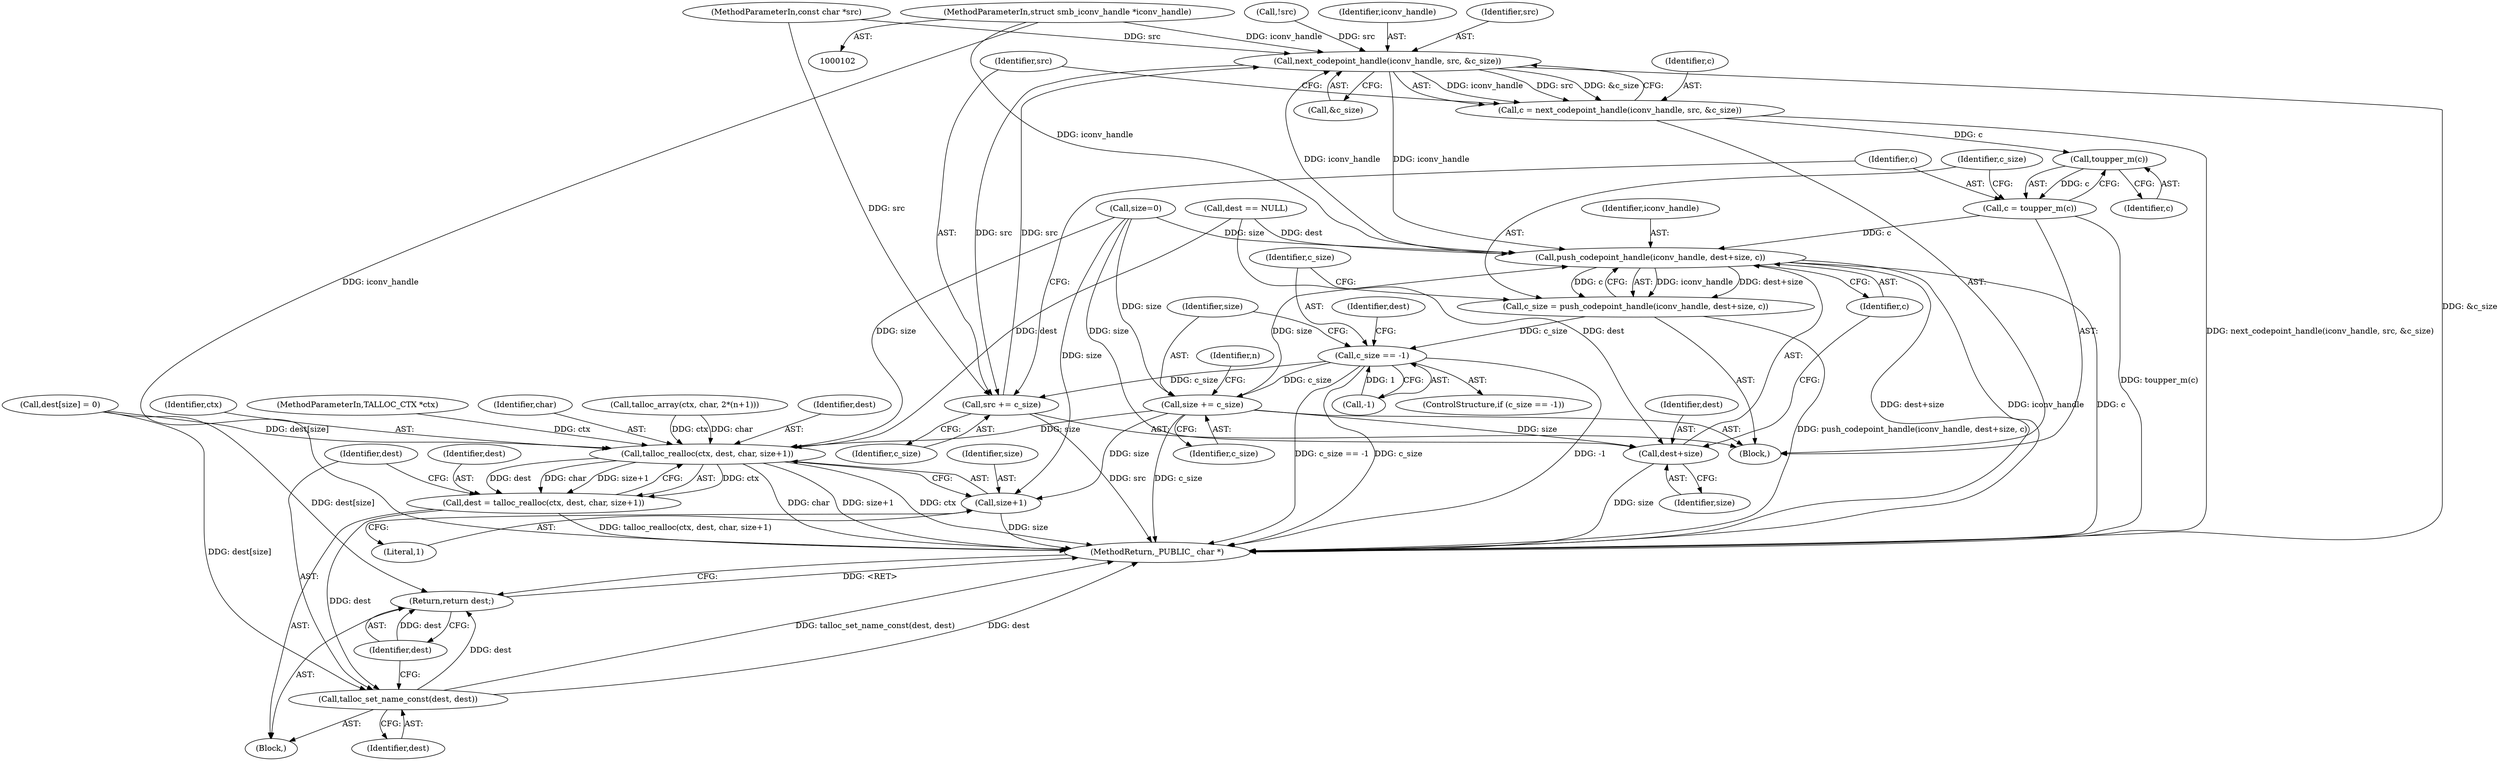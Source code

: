 digraph "0_samba_ba5dbda6d0174a59d221c45cca52ecd232820d48_1@pointer" {
"1000103" [label="(MethodParameterIn,struct smb_iconv_handle *iconv_handle)"];
"1000147" [label="(Call,next_codepoint_handle(iconv_handle, src, &c_size))"];
"1000145" [label="(Call,c = next_codepoint_handle(iconv_handle, src, &c_size))"];
"1000157" [label="(Call,toupper_m(c))"];
"1000155" [label="(Call,c = toupper_m(c))"];
"1000161" [label="(Call,push_codepoint_handle(iconv_handle, dest+size, c))"];
"1000159" [label="(Call,c_size = push_codepoint_handle(iconv_handle, dest+size, c))"];
"1000168" [label="(Call,c_size == -1)"];
"1000152" [label="(Call,src += c_size)"];
"1000177" [label="(Call,size += c_size)"];
"1000163" [label="(Call,dest+size)"];
"1000187" [label="(Call,talloc_realloc(ctx, dest, char, size+1))"];
"1000185" [label="(Call,dest = talloc_realloc(ctx, dest, char, size+1))"];
"1000194" [label="(Call,talloc_set_name_const(dest, dest))"];
"1000197" [label="(Return,return dest;)"];
"1000191" [label="(Call,size+1)"];
"1000190" [label="(Identifier,char)"];
"1000161" [label="(Call,push_codepoint_handle(iconv_handle, dest+size, c))"];
"1000177" [label="(Call,size += c_size)"];
"1000194" [label="(Call,talloc_set_name_const(dest, dest))"];
"1000192" [label="(Identifier,size)"];
"1000156" [label="(Identifier,c)"];
"1000114" [label="(Call,!src)"];
"1000168" [label="(Call,c_size == -1)"];
"1000150" [label="(Call,&c_size)"];
"1000186" [label="(Identifier,dest)"];
"1000195" [label="(Identifier,dest)"];
"1000152" [label="(Call,src += c_size)"];
"1000155" [label="(Call,c = toupper_m(c))"];
"1000166" [label="(Identifier,c)"];
"1000164" [label="(Identifier,dest)"];
"1000174" [label="(Identifier,dest)"];
"1000159" [label="(Call,c_size = push_codepoint_handle(iconv_handle, dest+size, c))"];
"1000191" [label="(Call,size+1)"];
"1000142" [label="(Block,)"];
"1000198" [label="(Identifier,dest)"];
"1000105" [label="(MethodParameterIn,const char *src)"];
"1000162" [label="(Identifier,iconv_handle)"];
"1000187" [label="(Call,talloc_realloc(ctx, dest, char, size+1))"];
"1000145" [label="(Call,c = next_codepoint_handle(iconv_handle, src, &c_size))"];
"1000157" [label="(Call,toupper_m(c))"];
"1000197" [label="(Return,return dest;)"];
"1000178" [label="(Identifier,size)"];
"1000130" [label="(Call,dest == NULL)"];
"1000189" [label="(Identifier,dest)"];
"1000107" [label="(Block,)"];
"1000170" [label="(Call,-1)"];
"1000103" [label="(MethodParameterIn,struct smb_iconv_handle *iconv_handle)"];
"1000146" [label="(Identifier,c)"];
"1000121" [label="(Call,talloc_array(ctx, char, 2*(n+1)))"];
"1000139" [label="(Identifier,n)"];
"1000158" [label="(Identifier,c)"];
"1000196" [label="(Identifier,dest)"];
"1000148" [label="(Identifier,iconv_handle)"];
"1000180" [label="(Call,dest[size] = 0)"];
"1000149" [label="(Identifier,src)"];
"1000153" [label="(Identifier,src)"];
"1000163" [label="(Call,dest+size)"];
"1000109" [label="(Call,size=0)"];
"1000154" [label="(Identifier,c_size)"];
"1000188" [label="(Identifier,ctx)"];
"1000147" [label="(Call,next_codepoint_handle(iconv_handle, src, &c_size))"];
"1000160" [label="(Identifier,c_size)"];
"1000179" [label="(Identifier,c_size)"];
"1000193" [label="(Literal,1)"];
"1000167" [label="(ControlStructure,if (c_size == -1))"];
"1000104" [label="(MethodParameterIn,TALLOC_CTX *ctx)"];
"1000185" [label="(Call,dest = talloc_realloc(ctx, dest, char, size+1))"];
"1000199" [label="(MethodReturn,_PUBLIC_ char *)"];
"1000169" [label="(Identifier,c_size)"];
"1000165" [label="(Identifier,size)"];
"1000103" -> "1000102"  [label="AST: "];
"1000103" -> "1000199"  [label="DDG: iconv_handle"];
"1000103" -> "1000147"  [label="DDG: iconv_handle"];
"1000103" -> "1000161"  [label="DDG: iconv_handle"];
"1000147" -> "1000145"  [label="AST: "];
"1000147" -> "1000150"  [label="CFG: "];
"1000148" -> "1000147"  [label="AST: "];
"1000149" -> "1000147"  [label="AST: "];
"1000150" -> "1000147"  [label="AST: "];
"1000145" -> "1000147"  [label="CFG: "];
"1000147" -> "1000199"  [label="DDG: &c_size"];
"1000147" -> "1000145"  [label="DDG: iconv_handle"];
"1000147" -> "1000145"  [label="DDG: src"];
"1000147" -> "1000145"  [label="DDG: &c_size"];
"1000161" -> "1000147"  [label="DDG: iconv_handle"];
"1000114" -> "1000147"  [label="DDG: src"];
"1000152" -> "1000147"  [label="DDG: src"];
"1000105" -> "1000147"  [label="DDG: src"];
"1000147" -> "1000152"  [label="DDG: src"];
"1000147" -> "1000161"  [label="DDG: iconv_handle"];
"1000145" -> "1000142"  [label="AST: "];
"1000146" -> "1000145"  [label="AST: "];
"1000153" -> "1000145"  [label="CFG: "];
"1000145" -> "1000199"  [label="DDG: next_codepoint_handle(iconv_handle, src, &c_size)"];
"1000145" -> "1000157"  [label="DDG: c"];
"1000157" -> "1000155"  [label="AST: "];
"1000157" -> "1000158"  [label="CFG: "];
"1000158" -> "1000157"  [label="AST: "];
"1000155" -> "1000157"  [label="CFG: "];
"1000157" -> "1000155"  [label="DDG: c"];
"1000155" -> "1000142"  [label="AST: "];
"1000156" -> "1000155"  [label="AST: "];
"1000160" -> "1000155"  [label="CFG: "];
"1000155" -> "1000199"  [label="DDG: toupper_m(c)"];
"1000155" -> "1000161"  [label="DDG: c"];
"1000161" -> "1000159"  [label="AST: "];
"1000161" -> "1000166"  [label="CFG: "];
"1000162" -> "1000161"  [label="AST: "];
"1000163" -> "1000161"  [label="AST: "];
"1000166" -> "1000161"  [label="AST: "];
"1000159" -> "1000161"  [label="CFG: "];
"1000161" -> "1000199"  [label="DDG: c"];
"1000161" -> "1000199"  [label="DDG: dest+size"];
"1000161" -> "1000199"  [label="DDG: iconv_handle"];
"1000161" -> "1000159"  [label="DDG: iconv_handle"];
"1000161" -> "1000159"  [label="DDG: dest+size"];
"1000161" -> "1000159"  [label="DDG: c"];
"1000130" -> "1000161"  [label="DDG: dest"];
"1000177" -> "1000161"  [label="DDG: size"];
"1000109" -> "1000161"  [label="DDG: size"];
"1000159" -> "1000142"  [label="AST: "];
"1000160" -> "1000159"  [label="AST: "];
"1000169" -> "1000159"  [label="CFG: "];
"1000159" -> "1000199"  [label="DDG: push_codepoint_handle(iconv_handle, dest+size, c)"];
"1000159" -> "1000168"  [label="DDG: c_size"];
"1000168" -> "1000167"  [label="AST: "];
"1000168" -> "1000170"  [label="CFG: "];
"1000169" -> "1000168"  [label="AST: "];
"1000170" -> "1000168"  [label="AST: "];
"1000174" -> "1000168"  [label="CFG: "];
"1000178" -> "1000168"  [label="CFG: "];
"1000168" -> "1000199"  [label="DDG: c_size == -1"];
"1000168" -> "1000199"  [label="DDG: c_size"];
"1000168" -> "1000199"  [label="DDG: -1"];
"1000168" -> "1000152"  [label="DDG: c_size"];
"1000170" -> "1000168"  [label="DDG: 1"];
"1000168" -> "1000177"  [label="DDG: c_size"];
"1000152" -> "1000142"  [label="AST: "];
"1000152" -> "1000154"  [label="CFG: "];
"1000153" -> "1000152"  [label="AST: "];
"1000154" -> "1000152"  [label="AST: "];
"1000156" -> "1000152"  [label="CFG: "];
"1000152" -> "1000199"  [label="DDG: src"];
"1000105" -> "1000152"  [label="DDG: src"];
"1000177" -> "1000142"  [label="AST: "];
"1000177" -> "1000179"  [label="CFG: "];
"1000178" -> "1000177"  [label="AST: "];
"1000179" -> "1000177"  [label="AST: "];
"1000139" -> "1000177"  [label="CFG: "];
"1000177" -> "1000199"  [label="DDG: c_size"];
"1000177" -> "1000163"  [label="DDG: size"];
"1000109" -> "1000177"  [label="DDG: size"];
"1000177" -> "1000187"  [label="DDG: size"];
"1000177" -> "1000191"  [label="DDG: size"];
"1000163" -> "1000165"  [label="CFG: "];
"1000164" -> "1000163"  [label="AST: "];
"1000165" -> "1000163"  [label="AST: "];
"1000166" -> "1000163"  [label="CFG: "];
"1000163" -> "1000199"  [label="DDG: size"];
"1000130" -> "1000163"  [label="DDG: dest"];
"1000109" -> "1000163"  [label="DDG: size"];
"1000187" -> "1000185"  [label="AST: "];
"1000187" -> "1000191"  [label="CFG: "];
"1000188" -> "1000187"  [label="AST: "];
"1000189" -> "1000187"  [label="AST: "];
"1000190" -> "1000187"  [label="AST: "];
"1000191" -> "1000187"  [label="AST: "];
"1000185" -> "1000187"  [label="CFG: "];
"1000187" -> "1000199"  [label="DDG: ctx"];
"1000187" -> "1000199"  [label="DDG: char"];
"1000187" -> "1000199"  [label="DDG: size+1"];
"1000187" -> "1000185"  [label="DDG: ctx"];
"1000187" -> "1000185"  [label="DDG: dest"];
"1000187" -> "1000185"  [label="DDG: char"];
"1000187" -> "1000185"  [label="DDG: size+1"];
"1000121" -> "1000187"  [label="DDG: ctx"];
"1000121" -> "1000187"  [label="DDG: char"];
"1000104" -> "1000187"  [label="DDG: ctx"];
"1000180" -> "1000187"  [label="DDG: dest[size]"];
"1000130" -> "1000187"  [label="DDG: dest"];
"1000109" -> "1000187"  [label="DDG: size"];
"1000185" -> "1000107"  [label="AST: "];
"1000186" -> "1000185"  [label="AST: "];
"1000195" -> "1000185"  [label="CFG: "];
"1000185" -> "1000199"  [label="DDG: talloc_realloc(ctx, dest, char, size+1)"];
"1000185" -> "1000194"  [label="DDG: dest"];
"1000194" -> "1000107"  [label="AST: "];
"1000194" -> "1000196"  [label="CFG: "];
"1000195" -> "1000194"  [label="AST: "];
"1000196" -> "1000194"  [label="AST: "];
"1000198" -> "1000194"  [label="CFG: "];
"1000194" -> "1000199"  [label="DDG: talloc_set_name_const(dest, dest)"];
"1000194" -> "1000199"  [label="DDG: dest"];
"1000180" -> "1000194"  [label="DDG: dest[size]"];
"1000194" -> "1000197"  [label="DDG: dest"];
"1000197" -> "1000107"  [label="AST: "];
"1000197" -> "1000198"  [label="CFG: "];
"1000198" -> "1000197"  [label="AST: "];
"1000199" -> "1000197"  [label="CFG: "];
"1000197" -> "1000199"  [label="DDG: <RET>"];
"1000198" -> "1000197"  [label="DDG: dest"];
"1000180" -> "1000197"  [label="DDG: dest[size]"];
"1000191" -> "1000193"  [label="CFG: "];
"1000192" -> "1000191"  [label="AST: "];
"1000193" -> "1000191"  [label="AST: "];
"1000191" -> "1000199"  [label="DDG: size"];
"1000109" -> "1000191"  [label="DDG: size"];
}
